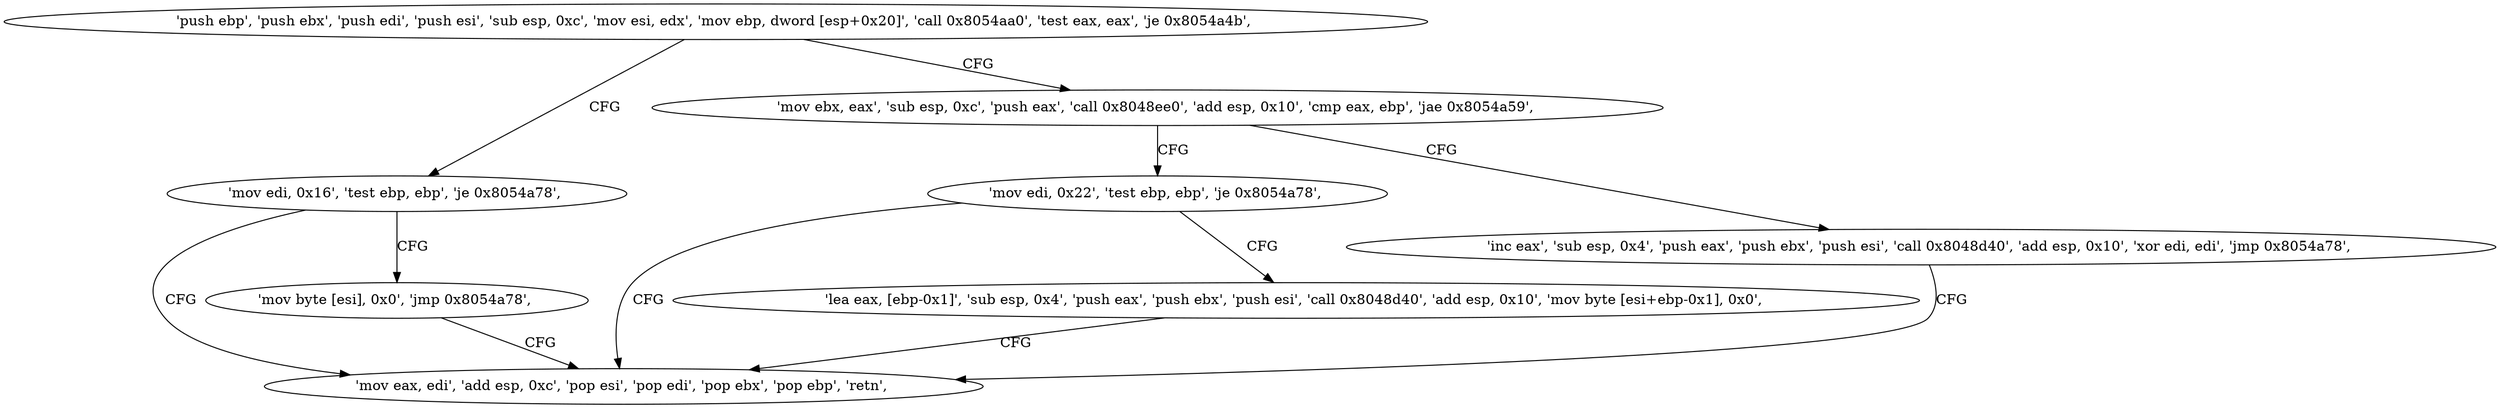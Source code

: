digraph "func" {
"134564368" [label = "'push ebp', 'push ebx', 'push edi', 'push esi', 'sub esp, 0xc', 'mov esi, edx', 'mov ebp, dword [esp+0x20]', 'call 0x8054aa0', 'test eax, eax', 'je 0x8054a4b', " ]
"134564427" [label = "'mov edi, 0x16', 'test ebp, ebp', 'je 0x8054a78', " ]
"134564390" [label = "'mov ebx, eax', 'sub esp, 0xc', 'push eax', 'call 0x8048ee0', 'add esp, 0x10', 'cmp eax, ebp', 'jae 0x8054a59', " ]
"134564472" [label = "'mov eax, edi', 'add esp, 0xc', 'pop esi', 'pop edi', 'pop ebx', 'pop ebp', 'retn', " ]
"134564436" [label = "'mov byte [esi], 0x0', 'jmp 0x8054a78', " ]
"134564441" [label = "'mov edi, 0x22', 'test ebp, ebp', 'je 0x8054a78', " ]
"134564408" [label = "'inc eax', 'sub esp, 0x4', 'push eax', 'push ebx', 'push esi', 'call 0x8048d40', 'add esp, 0x10', 'xor edi, edi', 'jmp 0x8054a78', " ]
"134564450" [label = "'lea eax, [ebp-0x1]', 'sub esp, 0x4', 'push eax', 'push ebx', 'push esi', 'call 0x8048d40', 'add esp, 0x10', 'mov byte [esi+ebp-0x1], 0x0', " ]
"134564368" -> "134564427" [ label = "CFG" ]
"134564368" -> "134564390" [ label = "CFG" ]
"134564427" -> "134564472" [ label = "CFG" ]
"134564427" -> "134564436" [ label = "CFG" ]
"134564390" -> "134564441" [ label = "CFG" ]
"134564390" -> "134564408" [ label = "CFG" ]
"134564436" -> "134564472" [ label = "CFG" ]
"134564441" -> "134564472" [ label = "CFG" ]
"134564441" -> "134564450" [ label = "CFG" ]
"134564408" -> "134564472" [ label = "CFG" ]
"134564450" -> "134564472" [ label = "CFG" ]
}
